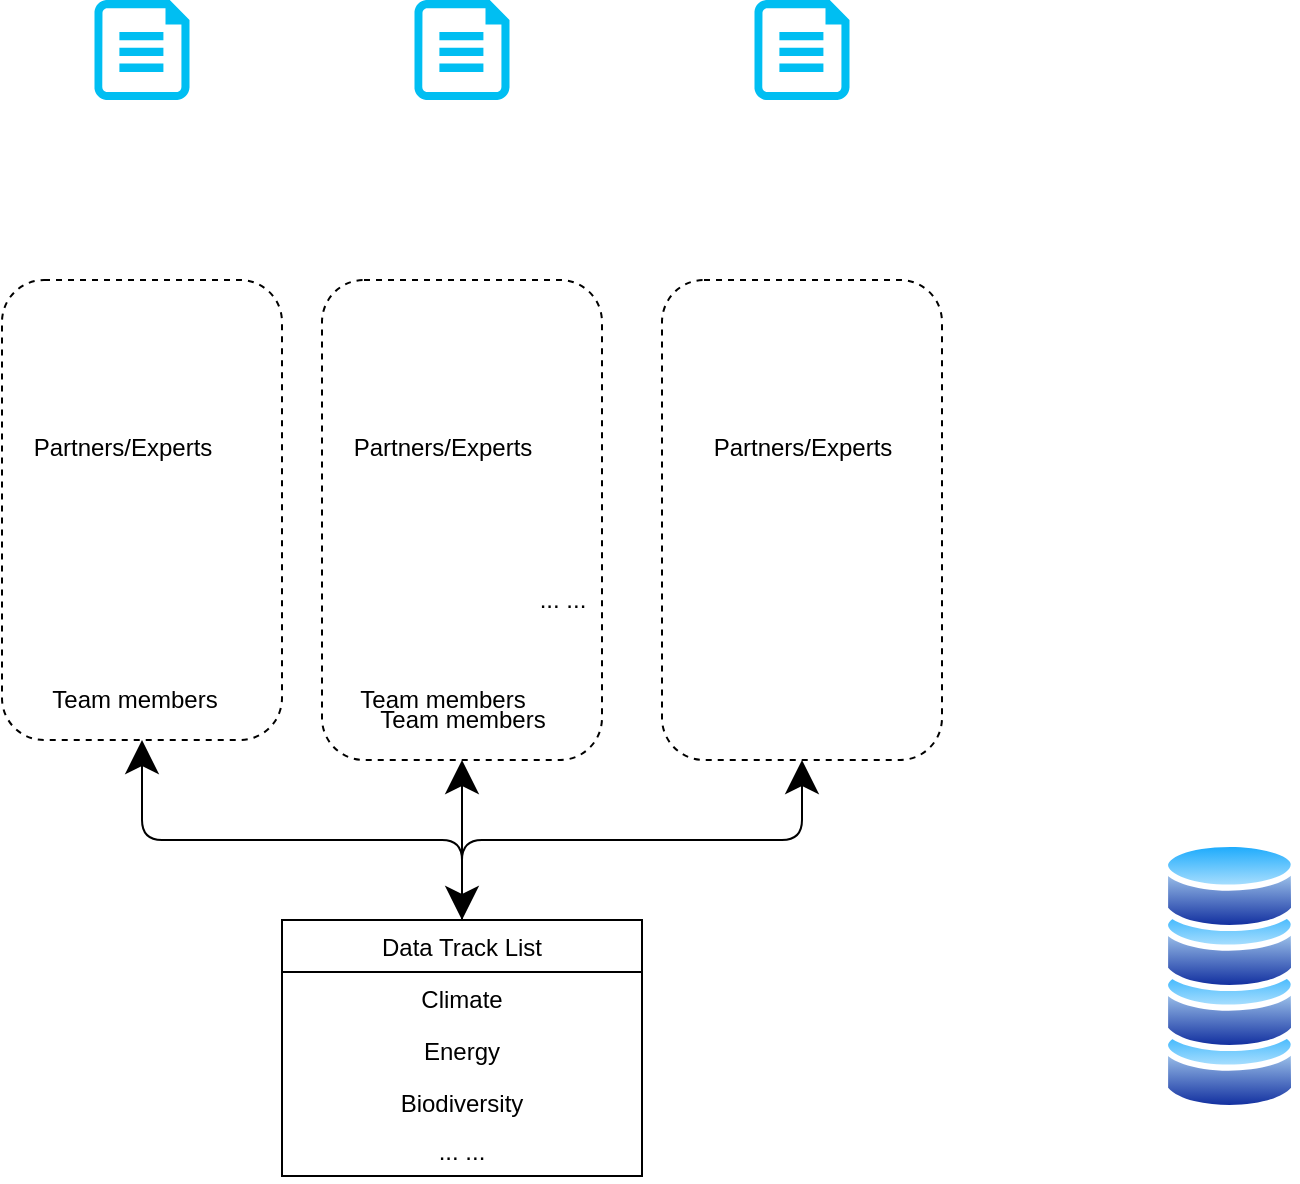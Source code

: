 <mxfile version="15.3.3" type="github">
  <diagram id="qOgjfe3gjl6jpZw3mqrN" name="Page-1">
    <mxGraphModel dx="1186" dy="764" grid="1" gridSize="10" guides="1" tooltips="1" connect="1" arrows="1" fold="1" page="1" pageScale="1" pageWidth="827" pageHeight="1169" math="0" shadow="0">
      <root>
        <mxCell id="0" />
        <mxCell id="1" parent="0" />
        <mxCell id="4gDUNvEvSwOdy-mbWHbO-1" value="Data Track List" style="swimlane;fontStyle=0;childLayout=stackLayout;horizontal=1;startSize=26;fillColor=none;horizontalStack=0;resizeParent=1;resizeParentMax=0;resizeLast=0;collapsible=1;marginBottom=0;hachureGap=4;pointerEvents=0;" vertex="1" parent="1">
          <mxGeometry x="220" y="680" width="180" height="128" as="geometry" />
        </mxCell>
        <mxCell id="4gDUNvEvSwOdy-mbWHbO-2" value="Climate" style="text;strokeColor=none;fillColor=none;align=center;verticalAlign=top;spacingLeft=4;spacingRight=4;overflow=hidden;rotatable=0;points=[[0,0.5],[1,0.5]];portConstraint=eastwest;" vertex="1" parent="4gDUNvEvSwOdy-mbWHbO-1">
          <mxGeometry y="26" width="180" height="26" as="geometry" />
        </mxCell>
        <mxCell id="4gDUNvEvSwOdy-mbWHbO-3" value="Energy" style="text;strokeColor=none;fillColor=none;align=center;verticalAlign=top;spacingLeft=4;spacingRight=4;overflow=hidden;rotatable=0;points=[[0,0.5],[1,0.5]];portConstraint=eastwest;" vertex="1" parent="4gDUNvEvSwOdy-mbWHbO-1">
          <mxGeometry y="52" width="180" height="26" as="geometry" />
        </mxCell>
        <mxCell id="4gDUNvEvSwOdy-mbWHbO-4" value="Biodiversity" style="text;strokeColor=none;fillColor=none;align=center;verticalAlign=top;spacingLeft=4;spacingRight=4;overflow=hidden;rotatable=0;points=[[0,0.5],[1,0.5]];portConstraint=eastwest;" vertex="1" parent="4gDUNvEvSwOdy-mbWHbO-1">
          <mxGeometry y="78" width="180" height="24" as="geometry" />
        </mxCell>
        <mxCell id="4gDUNvEvSwOdy-mbWHbO-5" value="... ..." style="text;strokeColor=none;fillColor=none;align=center;verticalAlign=top;spacingLeft=4;spacingRight=4;overflow=hidden;rotatable=0;points=[[0,0.5],[1,0.5]];portConstraint=eastwest;" vertex="1" parent="4gDUNvEvSwOdy-mbWHbO-1">
          <mxGeometry y="102" width="180" height="26" as="geometry" />
        </mxCell>
        <mxCell id="4gDUNvEvSwOdy-mbWHbO-9" value="" style="aspect=fixed;perimeter=ellipsePerimeter;html=1;align=center;shadow=0;dashed=0;spacingTop=3;image;image=img/lib/active_directory/database.svg;hachureGap=4;pointerEvents=0;" vertex="1" parent="1">
          <mxGeometry x="660" y="728" width="67.56" height="50" as="geometry" />
        </mxCell>
        <mxCell id="4gDUNvEvSwOdy-mbWHbO-8" value="" style="aspect=fixed;perimeter=ellipsePerimeter;html=1;align=center;shadow=0;dashed=0;spacingTop=3;image;image=img/lib/active_directory/database.svg;hachureGap=4;pointerEvents=0;" vertex="1" parent="1">
          <mxGeometry x="660" y="698" width="67.56" height="50" as="geometry" />
        </mxCell>
        <mxCell id="4gDUNvEvSwOdy-mbWHbO-7" value="" style="aspect=fixed;perimeter=ellipsePerimeter;html=1;align=center;shadow=0;dashed=0;spacingTop=3;image;image=img/lib/active_directory/database.svg;hachureGap=4;pointerEvents=0;" vertex="1" parent="1">
          <mxGeometry x="660" y="668" width="67.56" height="50" as="geometry" />
        </mxCell>
        <mxCell id="4gDUNvEvSwOdy-mbWHbO-6" value="" style="aspect=fixed;perimeter=ellipsePerimeter;html=1;align=center;shadow=0;dashed=0;spacingTop=3;image;image=img/lib/active_directory/database.svg;hachureGap=4;pointerEvents=0;" vertex="1" parent="1">
          <mxGeometry x="660" y="638" width="67.56" height="50" as="geometry" />
        </mxCell>
        <mxCell id="4gDUNvEvSwOdy-mbWHbO-10" value="" style="shape=image;html=1;verticalAlign=top;verticalLabelPosition=bottom;labelBackgroundColor=#ffffff;imageAspect=0;aspect=fixed;image=https://cdn2.iconfinder.com/data/icons/office-icon-set-3/128/users.png;hachureGap=4;pointerEvents=0;" vertex="1" parent="1">
          <mxGeometry x="110" y="480" width="80" height="80" as="geometry" />
        </mxCell>
        <mxCell id="4gDUNvEvSwOdy-mbWHbO-13" value="... ..." style="text;html=1;align=center;verticalAlign=middle;resizable=0;points=[];autosize=1;strokeColor=none;fillColor=none;" vertex="1" parent="1">
          <mxGeometry x="340" y="510" width="40" height="20" as="geometry" />
        </mxCell>
        <mxCell id="4gDUNvEvSwOdy-mbWHbO-16" value="" style="edgeStyle=elbowEdgeStyle;elbow=vertical;endArrow=classic;html=1;startSize=14;endSize=14;sourcePerimeterSpacing=8;targetPerimeterSpacing=8;exitX=0.5;exitY=0;exitDx=0;exitDy=0;horizontal=1;" edge="1" parent="1" source="4gDUNvEvSwOdy-mbWHbO-1">
          <mxGeometry width="50" height="50" relative="1" as="geometry">
            <mxPoint x="440" y="560" as="sourcePoint" />
            <mxPoint x="150" y="590" as="targetPoint" />
            <Array as="points">
              <mxPoint x="230" y="640" />
            </Array>
          </mxGeometry>
        </mxCell>
        <mxCell id="4gDUNvEvSwOdy-mbWHbO-18" value="" style="edgeStyle=elbowEdgeStyle;elbow=vertical;endArrow=classic;html=1;startSize=14;endSize=14;sourcePerimeterSpacing=8;targetPerimeterSpacing=8;exitX=0.5;exitY=0;exitDx=0;exitDy=0;entryX=0.5;entryY=1;entryDx=0;entryDy=0;" edge="1" parent="1" source="4gDUNvEvSwOdy-mbWHbO-1" target="4gDUNvEvSwOdy-mbWHbO-29">
          <mxGeometry width="50" height="50" relative="1" as="geometry">
            <mxPoint x="310" y="650" as="sourcePoint" />
            <mxPoint x="460" y="560" as="targetPoint" />
            <Array as="points">
              <mxPoint x="390" y="640" />
            </Array>
          </mxGeometry>
        </mxCell>
        <mxCell id="4gDUNvEvSwOdy-mbWHbO-19" value="" style="endArrow=classic;startArrow=classic;html=1;startSize=14;endSize=14;sourcePerimeterSpacing=8;targetPerimeterSpacing=8;exitX=0.5;exitY=0;exitDx=0;exitDy=0;entryX=0.5;entryY=1;entryDx=0;entryDy=0;" edge="1" parent="1" source="4gDUNvEvSwOdy-mbWHbO-1" target="4gDUNvEvSwOdy-mbWHbO-35">
          <mxGeometry width="50" height="50" relative="1" as="geometry">
            <mxPoint x="290" y="680" as="sourcePoint" />
            <mxPoint x="293" y="604" as="targetPoint" />
          </mxGeometry>
        </mxCell>
        <mxCell id="4gDUNvEvSwOdy-mbWHbO-22" value="Partners/Experts" style="shape=image;html=1;verticalAlign=top;verticalLabelPosition=bottom;labelBackgroundColor=#ffffff;imageAspect=0;aspect=fixed;image=https://cdn1.iconfinder.com/data/icons/business-488/128/17-128.png;hachureGap=4;pointerEvents=0;" vertex="1" parent="1">
          <mxGeometry x="110" y="370" width="60" height="60" as="geometry" />
        </mxCell>
        <mxCell id="4gDUNvEvSwOdy-mbWHbO-23" value="Team members" style="text;html=1;align=center;verticalAlign=middle;resizable=0;points=[];autosize=1;strokeColor=none;fillColor=none;" vertex="1" parent="1">
          <mxGeometry x="96.25" y="560" width="100" height="20" as="geometry" />
        </mxCell>
        <mxCell id="4gDUNvEvSwOdy-mbWHbO-29" value="" style="rounded=1;whiteSpace=wrap;html=1;hachureGap=4;pointerEvents=0;align=center;fillColor=none;dashed=1;" vertex="1" parent="1">
          <mxGeometry x="410" y="360" width="140" height="240" as="geometry" />
        </mxCell>
        <mxCell id="4gDUNvEvSwOdy-mbWHbO-26" value="" style="verticalLabelPosition=bottom;html=1;verticalAlign=top;align=center;strokeColor=none;fillColor=#00BEF2;shape=mxgraph.azure.cloud_services_configuration_file;pointerEvents=1;hachureGap=4;" vertex="1" parent="1">
          <mxGeometry x="126.25" y="220" width="47.5" height="50" as="geometry" />
        </mxCell>
        <mxCell id="4gDUNvEvSwOdy-mbWHbO-27" value="" style="verticalLabelPosition=bottom;html=1;verticalAlign=top;align=center;strokeColor=none;fillColor=#00BEF2;shape=mxgraph.azure.cloud_services_configuration_file;pointerEvents=1;hachureGap=4;" vertex="1" parent="1">
          <mxGeometry x="286.25" y="220" width="47.5" height="50" as="geometry" />
        </mxCell>
        <mxCell id="4gDUNvEvSwOdy-mbWHbO-28" value="" style="verticalLabelPosition=bottom;html=1;verticalAlign=top;align=center;strokeColor=none;fillColor=#00BEF2;shape=mxgraph.azure.cloud_services_configuration_file;pointerEvents=1;hachureGap=4;" vertex="1" parent="1">
          <mxGeometry x="456.25" y="220" width="47.5" height="50" as="geometry" />
        </mxCell>
        <mxCell id="4gDUNvEvSwOdy-mbWHbO-30" value="" style="shape=image;html=1;verticalAlign=top;verticalLabelPosition=bottom;labelBackgroundColor=#ffffff;imageAspect=0;aspect=fixed;image=https://cdn2.iconfinder.com/data/icons/office-icon-set-3/128/users.png;hachureGap=4;pointerEvents=0;" vertex="1" parent="1">
          <mxGeometry x="260" y="480" width="80" height="80" as="geometry" />
        </mxCell>
        <mxCell id="4gDUNvEvSwOdy-mbWHbO-31" value="Partners/Experts" style="shape=image;html=1;verticalAlign=top;verticalLabelPosition=bottom;labelBackgroundColor=#ffffff;imageAspect=0;aspect=fixed;image=https://cdn1.iconfinder.com/data/icons/business-488/128/17-128.png;hachureGap=4;pointerEvents=0;" vertex="1" parent="1">
          <mxGeometry x="270" y="370" width="60" height="60" as="geometry" />
        </mxCell>
        <mxCell id="4gDUNvEvSwOdy-mbWHbO-32" value="Team members" style="text;html=1;align=center;verticalAlign=middle;resizable=0;points=[];autosize=1;strokeColor=none;fillColor=none;" vertex="1" parent="1">
          <mxGeometry x="250" y="560" width="100" height="20" as="geometry" />
        </mxCell>
        <mxCell id="4gDUNvEvSwOdy-mbWHbO-33" value="" style="rounded=1;whiteSpace=wrap;html=1;hachureGap=4;pointerEvents=0;align=center;fillColor=none;dashed=1;" vertex="1" parent="1">
          <mxGeometry x="80" y="360" width="140" height="230" as="geometry" />
        </mxCell>
        <mxCell id="4gDUNvEvSwOdy-mbWHbO-35" value="" style="rounded=1;whiteSpace=wrap;html=1;hachureGap=4;pointerEvents=0;align=center;fillColor=none;dashed=1;" vertex="1" parent="1">
          <mxGeometry x="240" y="360" width="140" height="240" as="geometry" />
        </mxCell>
        <mxCell id="4gDUNvEvSwOdy-mbWHbO-36" value="" style="shape=image;html=1;verticalAlign=top;verticalLabelPosition=bottom;labelBackgroundColor=#ffffff;imageAspect=0;aspect=fixed;image=https://cdn2.iconfinder.com/data/icons/office-icon-set-3/128/users.png;hachureGap=4;pointerEvents=0;" vertex="1" parent="1">
          <mxGeometry x="440" y="480" width="80" height="80" as="geometry" />
        </mxCell>
        <mxCell id="4gDUNvEvSwOdy-mbWHbO-37" value="Partners/Experts" style="shape=image;html=1;verticalAlign=top;verticalLabelPosition=bottom;labelBackgroundColor=#ffffff;imageAspect=0;aspect=fixed;image=https://cdn1.iconfinder.com/data/icons/business-488/128/17-128.png;hachureGap=4;pointerEvents=0;" vertex="1" parent="1">
          <mxGeometry x="450" y="370" width="60" height="60" as="geometry" />
        </mxCell>
        <mxCell id="4gDUNvEvSwOdy-mbWHbO-38" value="Team members" style="text;html=1;align=center;verticalAlign=middle;resizable=0;points=[];autosize=1;strokeColor=none;fillColor=none;" vertex="1" parent="1">
          <mxGeometry x="260" y="570" width="100" height="20" as="geometry" />
        </mxCell>
      </root>
    </mxGraphModel>
  </diagram>
</mxfile>
